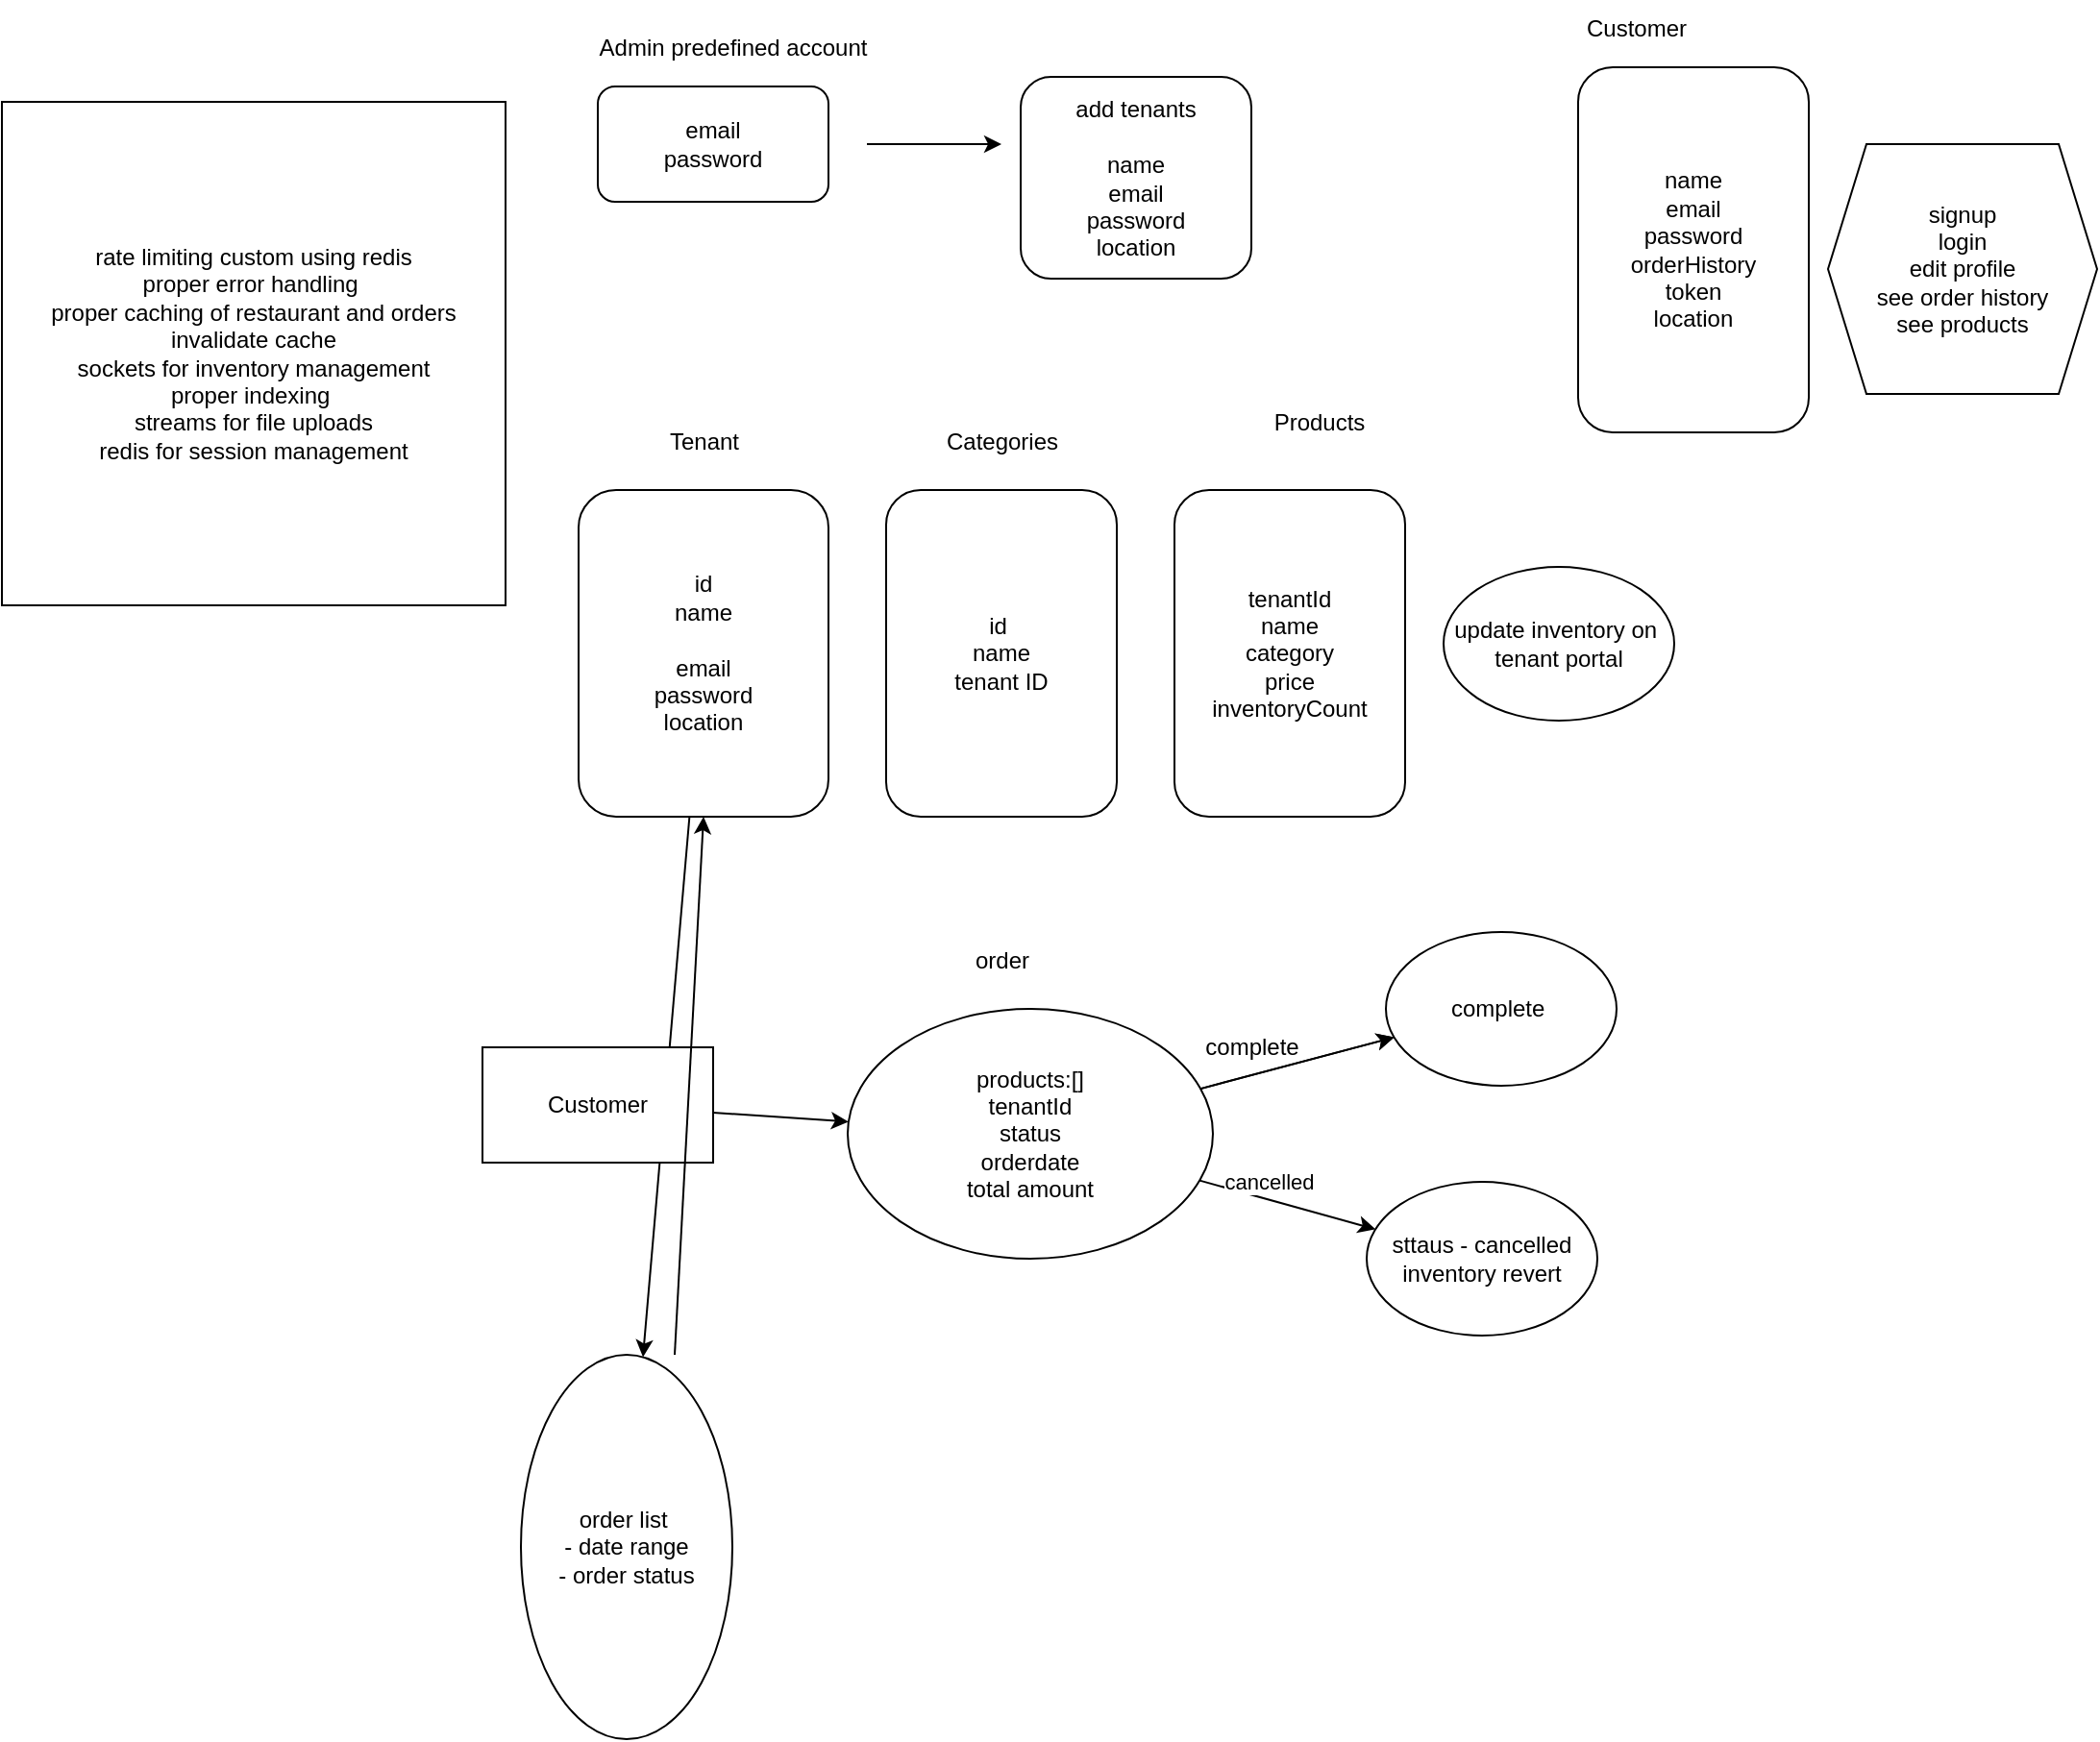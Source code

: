 <mxfile>
    <diagram id="bh6ljIs5mCWZc6K0Q37E" name="Page-1">
        <mxGraphModel dx="2154" dy="813" grid="1" gridSize="10" guides="1" tooltips="1" connect="1" arrows="1" fold="1" page="1" pageScale="1" pageWidth="827" pageHeight="1169" math="0" shadow="0">
            <root>
                <mxCell id="0"/>
                <mxCell id="1" parent="0"/>
                <mxCell id="3" value="id&amp;nbsp;&lt;br&gt;name&lt;br&gt;tenant ID" style="rounded=1;whiteSpace=wrap;html=1;" vertex="1" parent="1">
                    <mxGeometry x="190" y="260" width="120" height="170" as="geometry"/>
                </mxCell>
                <mxCell id="4" value="Categories" style="text;html=1;align=center;verticalAlign=middle;resizable=0;points=[];autosize=1;strokeColor=none;fillColor=none;" vertex="1" parent="1">
                    <mxGeometry x="210" y="220" width="80" height="30" as="geometry"/>
                </mxCell>
                <mxCell id="6" value="tenantId&lt;br&gt;name&lt;br&gt;category&lt;br&gt;price&lt;br&gt;inventoryCount" style="rounded=1;whiteSpace=wrap;html=1;" vertex="1" parent="1">
                    <mxGeometry x="340" y="260" width="120" height="170" as="geometry"/>
                </mxCell>
                <mxCell id="7" value="Products" style="text;html=1;align=center;verticalAlign=middle;resizable=0;points=[];autosize=1;strokeColor=none;fillColor=none;" vertex="1" parent="1">
                    <mxGeometry x="380" y="210" width="70" height="30" as="geometry"/>
                </mxCell>
                <mxCell id="32" value="" style="edgeStyle=none;html=1;" edge="1" parent="1" source="8" target="31">
                    <mxGeometry relative="1" as="geometry"/>
                </mxCell>
                <mxCell id="8" value="id&lt;br&gt;name&lt;br&gt;&lt;br&gt;email&lt;br&gt;password&lt;br&gt;location" style="rounded=1;whiteSpace=wrap;html=1;" vertex="1" parent="1">
                    <mxGeometry x="30" y="260" width="130" height="170" as="geometry"/>
                </mxCell>
                <mxCell id="9" value="Tenant&lt;br&gt;" style="text;html=1;align=center;verticalAlign=middle;resizable=0;points=[];autosize=1;strokeColor=none;fillColor=none;" vertex="1" parent="1">
                    <mxGeometry x="65" y="220" width="60" height="30" as="geometry"/>
                </mxCell>
                <mxCell id="10" value="email&lt;br&gt;password" style="rounded=1;whiteSpace=wrap;html=1;" vertex="1" parent="1">
                    <mxGeometry x="40" y="50" width="120" height="60" as="geometry"/>
                </mxCell>
                <mxCell id="11" value="Admin predefined account" style="text;html=1;align=center;verticalAlign=middle;resizable=0;points=[];autosize=1;strokeColor=none;fillColor=none;" vertex="1" parent="1">
                    <mxGeometry x="30" y="15" width="160" height="30" as="geometry"/>
                </mxCell>
                <mxCell id="13" value="" style="endArrow=classic;html=1;" edge="1" parent="1">
                    <mxGeometry width="50" height="50" relative="1" as="geometry">
                        <mxPoint x="180" y="80" as="sourcePoint"/>
                        <mxPoint x="250" y="80" as="targetPoint"/>
                    </mxGeometry>
                </mxCell>
                <mxCell id="14" value="add tenants&lt;br&gt;&lt;br&gt;name&lt;br&gt;email&lt;br&gt;password&lt;br&gt;location" style="rounded=1;whiteSpace=wrap;html=1;" vertex="1" parent="1">
                    <mxGeometry x="260" y="45" width="120" height="105" as="geometry"/>
                </mxCell>
                <mxCell id="15" value="name&lt;br&gt;email&lt;br&gt;password&lt;br&gt;orderHistory&lt;br&gt;token&lt;br&gt;location" style="rounded=1;whiteSpace=wrap;html=1;" vertex="1" parent="1">
                    <mxGeometry x="550" y="40" width="120" height="190" as="geometry"/>
                </mxCell>
                <mxCell id="16" value="Customer" style="text;html=1;align=center;verticalAlign=middle;resizable=0;points=[];autosize=1;strokeColor=none;fillColor=none;" vertex="1" parent="1">
                    <mxGeometry x="540" y="5" width="80" height="30" as="geometry"/>
                </mxCell>
                <mxCell id="17" value="signup&lt;br&gt;login&lt;br&gt;edit profile&lt;br&gt;see order history&lt;br&gt;see products" style="shape=hexagon;perimeter=hexagonPerimeter2;whiteSpace=wrap;html=1;fixedSize=1;" vertex="1" parent="1">
                    <mxGeometry x="680" y="80" width="140" height="130" as="geometry"/>
                </mxCell>
                <mxCell id="18" value="update inventory on&amp;nbsp;&lt;br&gt;tenant portal" style="ellipse;whiteSpace=wrap;html=1;" vertex="1" parent="1">
                    <mxGeometry x="480" y="300" width="120" height="80" as="geometry"/>
                </mxCell>
                <mxCell id="25" value="" style="edgeStyle=none;html=1;" edge="1" parent="1" source="19" target="23">
                    <mxGeometry relative="1" as="geometry"/>
                </mxCell>
                <mxCell id="26" value="" style="edgeStyle=none;html=1;" edge="1" parent="1" source="19" target="23">
                    <mxGeometry relative="1" as="geometry"/>
                </mxCell>
                <mxCell id="27" value="" style="edgeStyle=none;html=1;" edge="1" parent="1" source="19" target="24">
                    <mxGeometry relative="1" as="geometry"/>
                </mxCell>
                <mxCell id="29" value="cancelled" style="edgeLabel;html=1;align=center;verticalAlign=middle;resizable=0;points=[];" vertex="1" connectable="0" parent="27">
                    <mxGeometry x="-0.538" y="-4" relative="1" as="geometry">
                        <mxPoint x="16" y="-9" as="offset"/>
                    </mxGeometry>
                </mxCell>
                <mxCell id="19" value="products:[]&lt;br&gt;tenantId&lt;br&gt;status&lt;br&gt;orderdate&lt;br&gt;total amount" style="ellipse;whiteSpace=wrap;html=1;" vertex="1" parent="1">
                    <mxGeometry x="170" y="530" width="190" height="130" as="geometry"/>
                </mxCell>
                <mxCell id="20" value="order" style="text;html=1;align=center;verticalAlign=middle;resizable=0;points=[];autosize=1;strokeColor=none;fillColor=none;" vertex="1" parent="1">
                    <mxGeometry x="225" y="490" width="50" height="30" as="geometry"/>
                </mxCell>
                <mxCell id="22" value="" style="edgeStyle=none;html=1;" edge="1" parent="1" source="21" target="19">
                    <mxGeometry relative="1" as="geometry"/>
                </mxCell>
                <mxCell id="21" value="Customer" style="whiteSpace=wrap;html=1;" vertex="1" parent="1">
                    <mxGeometry x="-20" y="550" width="120" height="60" as="geometry"/>
                </mxCell>
                <mxCell id="23" value="complete&amp;nbsp;" style="ellipse;whiteSpace=wrap;html=1;" vertex="1" parent="1">
                    <mxGeometry x="450" y="490" width="120" height="80" as="geometry"/>
                </mxCell>
                <mxCell id="24" value="sttaus - cancelled&lt;br&gt;inventory revert" style="ellipse;whiteSpace=wrap;html=1;" vertex="1" parent="1">
                    <mxGeometry x="440" y="620" width="120" height="80" as="geometry"/>
                </mxCell>
                <mxCell id="28" value="complete" style="text;html=1;align=center;verticalAlign=middle;resizable=0;points=[];autosize=1;strokeColor=none;fillColor=none;" vertex="1" parent="1">
                    <mxGeometry x="345" y="535" width="70" height="30" as="geometry"/>
                </mxCell>
                <mxCell id="30" value="" style="endArrow=classic;html=1;entryX=0.5;entryY=1;entryDx=0;entryDy=0;" edge="1" parent="1" target="8">
                    <mxGeometry width="50" height="50" relative="1" as="geometry">
                        <mxPoint x="80" y="710" as="sourcePoint"/>
                        <mxPoint x="380" y="520" as="targetPoint"/>
                        <Array as="points"/>
                    </mxGeometry>
                </mxCell>
                <mxCell id="31" value="order list&amp;nbsp;&lt;br&gt;- date range&lt;br&gt;- order status" style="ellipse;whiteSpace=wrap;html=1;rounded=1;" vertex="1" parent="1">
                    <mxGeometry y="710" width="110" height="200" as="geometry"/>
                </mxCell>
                <mxCell id="34" value="&lt;font style=&quot;font-size: 12px;&quot;&gt;rate limiting custom using redis&lt;br&gt;proper error handling&amp;nbsp;&lt;br&gt;proper caching of restaurant and orders&lt;br&gt;invalidate cache&lt;br&gt;sockets for inventory management&lt;br&gt;proper indexing&amp;nbsp;&lt;br&gt;streams for file uploads&lt;br&gt;redis for session management&lt;br&gt;&lt;/font&gt;" style="whiteSpace=wrap;html=1;aspect=fixed;" vertex="1" parent="1">
                    <mxGeometry x="-270" y="58" width="262" height="262" as="geometry"/>
                </mxCell>
            </root>
        </mxGraphModel>
    </diagram>
</mxfile>